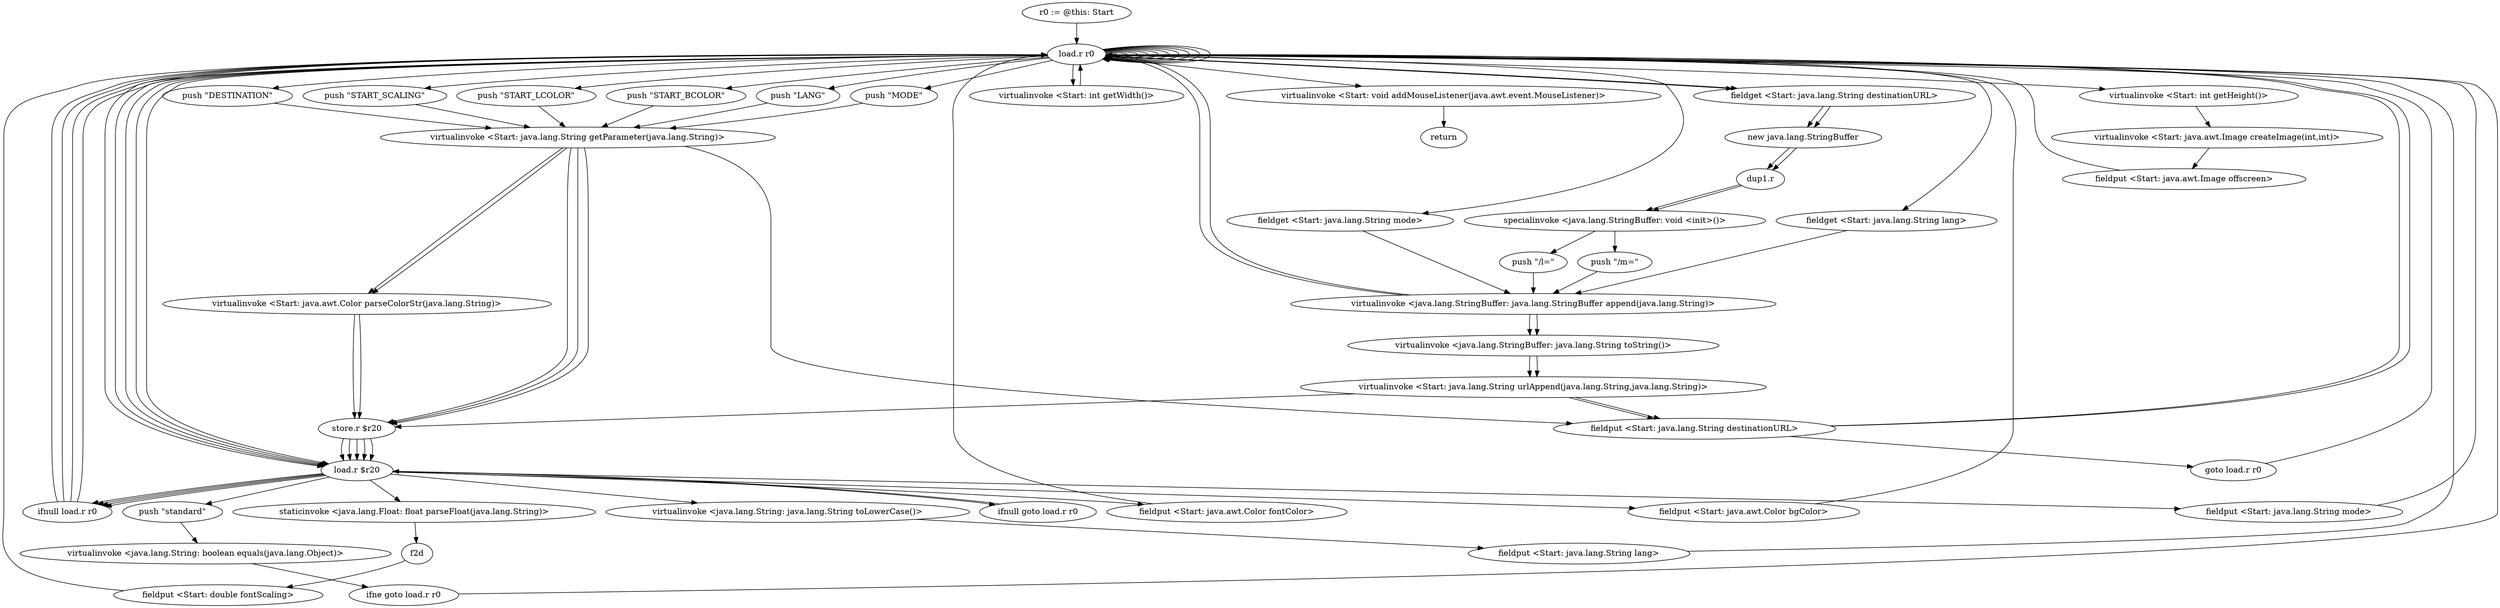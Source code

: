 digraph "" {
    "r0 := @this: Start"
    "load.r r0"
    "r0 := @this: Start"->"load.r r0";
    "load.r r0"->"load.r r0";
    "push \"DESTINATION\""
    "load.r r0"->"push \"DESTINATION\"";
    "virtualinvoke <Start: java.lang.String getParameter(java.lang.String)>"
    "push \"DESTINATION\""->"virtualinvoke <Start: java.lang.String getParameter(java.lang.String)>";
    "fieldput <Start: java.lang.String destinationURL>"
    "virtualinvoke <Start: java.lang.String getParameter(java.lang.String)>"->"fieldput <Start: java.lang.String destinationURL>";
    "fieldput <Start: java.lang.String destinationURL>"->"load.r r0";
    "push \"START_SCALING\""
    "load.r r0"->"push \"START_SCALING\"";
    "push \"START_SCALING\""->"virtualinvoke <Start: java.lang.String getParameter(java.lang.String)>";
    "store.r $r20"
    "virtualinvoke <Start: java.lang.String getParameter(java.lang.String)>"->"store.r $r20";
    "load.r $r20"
    "store.r $r20"->"load.r $r20";
    "ifnull load.r r0"
    "load.r $r20"->"ifnull load.r r0";
    "ifnull load.r r0"->"load.r r0";
    "load.r r0"->"load.r $r20";
    "staticinvoke <java.lang.Float: float parseFloat(java.lang.String)>"
    "load.r $r20"->"staticinvoke <java.lang.Float: float parseFloat(java.lang.String)>";
    "f2d"
    "staticinvoke <java.lang.Float: float parseFloat(java.lang.String)>"->"f2d";
    "fieldput <Start: double fontScaling>"
    "f2d"->"fieldput <Start: double fontScaling>";
    "fieldput <Start: double fontScaling>"->"load.r r0";
    "load.r r0"->"load.r r0";
    "push \"START_LCOLOR\""
    "load.r r0"->"push \"START_LCOLOR\"";
    "push \"START_LCOLOR\""->"virtualinvoke <Start: java.lang.String getParameter(java.lang.String)>";
    "virtualinvoke <Start: java.awt.Color parseColorStr(java.lang.String)>"
    "virtualinvoke <Start: java.lang.String getParameter(java.lang.String)>"->"virtualinvoke <Start: java.awt.Color parseColorStr(java.lang.String)>";
    "virtualinvoke <Start: java.awt.Color parseColorStr(java.lang.String)>"->"store.r $r20";
    "store.r $r20"->"load.r $r20";
    "load.r $r20"->"ifnull load.r r0";
    "ifnull load.r r0"->"load.r r0";
    "load.r r0"->"load.r $r20";
    "fieldput <Start: java.awt.Color fontColor>"
    "load.r $r20"->"fieldput <Start: java.awt.Color fontColor>";
    "fieldput <Start: java.awt.Color fontColor>"->"load.r r0";
    "load.r r0"->"load.r r0";
    "push \"START_BCOLOR\""
    "load.r r0"->"push \"START_BCOLOR\"";
    "push \"START_BCOLOR\""->"virtualinvoke <Start: java.lang.String getParameter(java.lang.String)>";
    "virtualinvoke <Start: java.lang.String getParameter(java.lang.String)>"->"virtualinvoke <Start: java.awt.Color parseColorStr(java.lang.String)>";
    "virtualinvoke <Start: java.awt.Color parseColorStr(java.lang.String)>"->"store.r $r20";
    "store.r $r20"->"load.r $r20";
    "load.r $r20"->"ifnull load.r r0";
    "ifnull load.r r0"->"load.r r0";
    "load.r r0"->"load.r $r20";
    "fieldput <Start: java.awt.Color bgColor>"
    "load.r $r20"->"fieldput <Start: java.awt.Color bgColor>";
    "fieldput <Start: java.awt.Color bgColor>"->"load.r r0";
    "push \"LANG\""
    "load.r r0"->"push \"LANG\"";
    "push \"LANG\""->"virtualinvoke <Start: java.lang.String getParameter(java.lang.String)>";
    "virtualinvoke <Start: java.lang.String getParameter(java.lang.String)>"->"store.r $r20";
    "store.r $r20"->"load.r $r20";
    "load.r $r20"->"ifnull load.r r0";
    "ifnull load.r r0"->"load.r r0";
    "load.r r0"->"load.r $r20";
    "virtualinvoke <java.lang.String: java.lang.String toLowerCase()>"
    "load.r $r20"->"virtualinvoke <java.lang.String: java.lang.String toLowerCase()>";
    "fieldput <Start: java.lang.String lang>"
    "virtualinvoke <java.lang.String: java.lang.String toLowerCase()>"->"fieldput <Start: java.lang.String lang>";
    "fieldput <Start: java.lang.String lang>"->"load.r r0";
    "load.r r0"->"load.r r0";
    "load.r r0"->"load.r r0";
    "fieldget <Start: java.lang.String destinationURL>"
    "load.r r0"->"fieldget <Start: java.lang.String destinationURL>";
    "new java.lang.StringBuffer"
    "fieldget <Start: java.lang.String destinationURL>"->"new java.lang.StringBuffer";
    "dup1.r"
    "new java.lang.StringBuffer"->"dup1.r";
    "specialinvoke <java.lang.StringBuffer: void <init>()>"
    "dup1.r"->"specialinvoke <java.lang.StringBuffer: void <init>()>";
    "push \"/l=\""
    "specialinvoke <java.lang.StringBuffer: void <init>()>"->"push \"/l=\"";
    "virtualinvoke <java.lang.StringBuffer: java.lang.StringBuffer append(java.lang.String)>"
    "push \"/l=\""->"virtualinvoke <java.lang.StringBuffer: java.lang.StringBuffer append(java.lang.String)>";
    "virtualinvoke <java.lang.StringBuffer: java.lang.StringBuffer append(java.lang.String)>"->"load.r r0";
    "fieldget <Start: java.lang.String lang>"
    "load.r r0"->"fieldget <Start: java.lang.String lang>";
    "fieldget <Start: java.lang.String lang>"->"virtualinvoke <java.lang.StringBuffer: java.lang.StringBuffer append(java.lang.String)>";
    "virtualinvoke <java.lang.StringBuffer: java.lang.String toString()>"
    "virtualinvoke <java.lang.StringBuffer: java.lang.StringBuffer append(java.lang.String)>"->"virtualinvoke <java.lang.StringBuffer: java.lang.String toString()>";
    "virtualinvoke <Start: java.lang.String urlAppend(java.lang.String,java.lang.String)>"
    "virtualinvoke <java.lang.StringBuffer: java.lang.String toString()>"->"virtualinvoke <Start: java.lang.String urlAppend(java.lang.String,java.lang.String)>";
    "virtualinvoke <Start: java.lang.String urlAppend(java.lang.String,java.lang.String)>"->"fieldput <Start: java.lang.String destinationURL>";
    "fieldput <Start: java.lang.String destinationURL>"->"load.r r0";
    "push \"MODE\""
    "load.r r0"->"push \"MODE\"";
    "push \"MODE\""->"virtualinvoke <Start: java.lang.String getParameter(java.lang.String)>";
    "virtualinvoke <Start: java.lang.String getParameter(java.lang.String)>"->"store.r $r20";
    "store.r $r20"->"load.r $r20";
    "ifnull goto load.r r0"
    "load.r $r20"->"ifnull goto load.r r0";
    "ifnull goto load.r r0"->"load.r $r20";
    "push \"standard\""
    "load.r $r20"->"push \"standard\"";
    "virtualinvoke <java.lang.String: boolean equals(java.lang.Object)>"
    "push \"standard\""->"virtualinvoke <java.lang.String: boolean equals(java.lang.Object)>";
    "ifne goto load.r r0"
    "virtualinvoke <java.lang.String: boolean equals(java.lang.Object)>"->"ifne goto load.r r0";
    "ifne goto load.r r0"->"load.r r0";
    "load.r r0"->"load.r $r20";
    "fieldput <Start: java.lang.String mode>"
    "load.r $r20"->"fieldput <Start: java.lang.String mode>";
    "fieldput <Start: java.lang.String mode>"->"load.r r0";
    "load.r r0"->"load.r r0";
    "load.r r0"->"load.r r0";
    "load.r r0"->"fieldget <Start: java.lang.String destinationURL>";
    "fieldget <Start: java.lang.String destinationURL>"->"new java.lang.StringBuffer";
    "new java.lang.StringBuffer"->"dup1.r";
    "dup1.r"->"specialinvoke <java.lang.StringBuffer: void <init>()>";
    "push \"/m=\""
    "specialinvoke <java.lang.StringBuffer: void <init>()>"->"push \"/m=\"";
    "push \"/m=\""->"virtualinvoke <java.lang.StringBuffer: java.lang.StringBuffer append(java.lang.String)>";
    "virtualinvoke <java.lang.StringBuffer: java.lang.StringBuffer append(java.lang.String)>"->"load.r r0";
    "fieldget <Start: java.lang.String mode>"
    "load.r r0"->"fieldget <Start: java.lang.String mode>";
    "fieldget <Start: java.lang.String mode>"->"virtualinvoke <java.lang.StringBuffer: java.lang.StringBuffer append(java.lang.String)>";
    "virtualinvoke <java.lang.StringBuffer: java.lang.StringBuffer append(java.lang.String)>"->"virtualinvoke <java.lang.StringBuffer: java.lang.String toString()>";
    "virtualinvoke <java.lang.StringBuffer: java.lang.String toString()>"->"virtualinvoke <Start: java.lang.String urlAppend(java.lang.String,java.lang.String)>";
    "virtualinvoke <Start: java.lang.String urlAppend(java.lang.String,java.lang.String)>"->"fieldput <Start: java.lang.String destinationURL>";
    "goto load.r r0"
    "fieldput <Start: java.lang.String destinationURL>"->"goto load.r r0";
    "goto load.r r0"->"load.r r0";
    "load.r r0"->"load.r r0";
    "load.r r0"->"load.r r0";
    "virtualinvoke <Start: int getWidth()>"
    "load.r r0"->"virtualinvoke <Start: int getWidth()>";
    "virtualinvoke <Start: int getWidth()>"->"load.r r0";
    "virtualinvoke <Start: int getHeight()>"
    "load.r r0"->"virtualinvoke <Start: int getHeight()>";
    "virtualinvoke <Start: java.awt.Image createImage(int,int)>"
    "virtualinvoke <Start: int getHeight()>"->"virtualinvoke <Start: java.awt.Image createImage(int,int)>";
    "fieldput <Start: java.awt.Image offscreen>"
    "virtualinvoke <Start: java.awt.Image createImage(int,int)>"->"fieldput <Start: java.awt.Image offscreen>";
    "fieldput <Start: java.awt.Image offscreen>"->"load.r r0";
    "load.r r0"->"load.r r0";
    "virtualinvoke <Start: void addMouseListener(java.awt.event.MouseListener)>"
    "load.r r0"->"virtualinvoke <Start: void addMouseListener(java.awt.event.MouseListener)>";
    "return"
    "virtualinvoke <Start: void addMouseListener(java.awt.event.MouseListener)>"->"return";
    "virtualinvoke <Start: java.lang.String urlAppend(java.lang.String,java.lang.String)>"->"store.r $r20";
}
